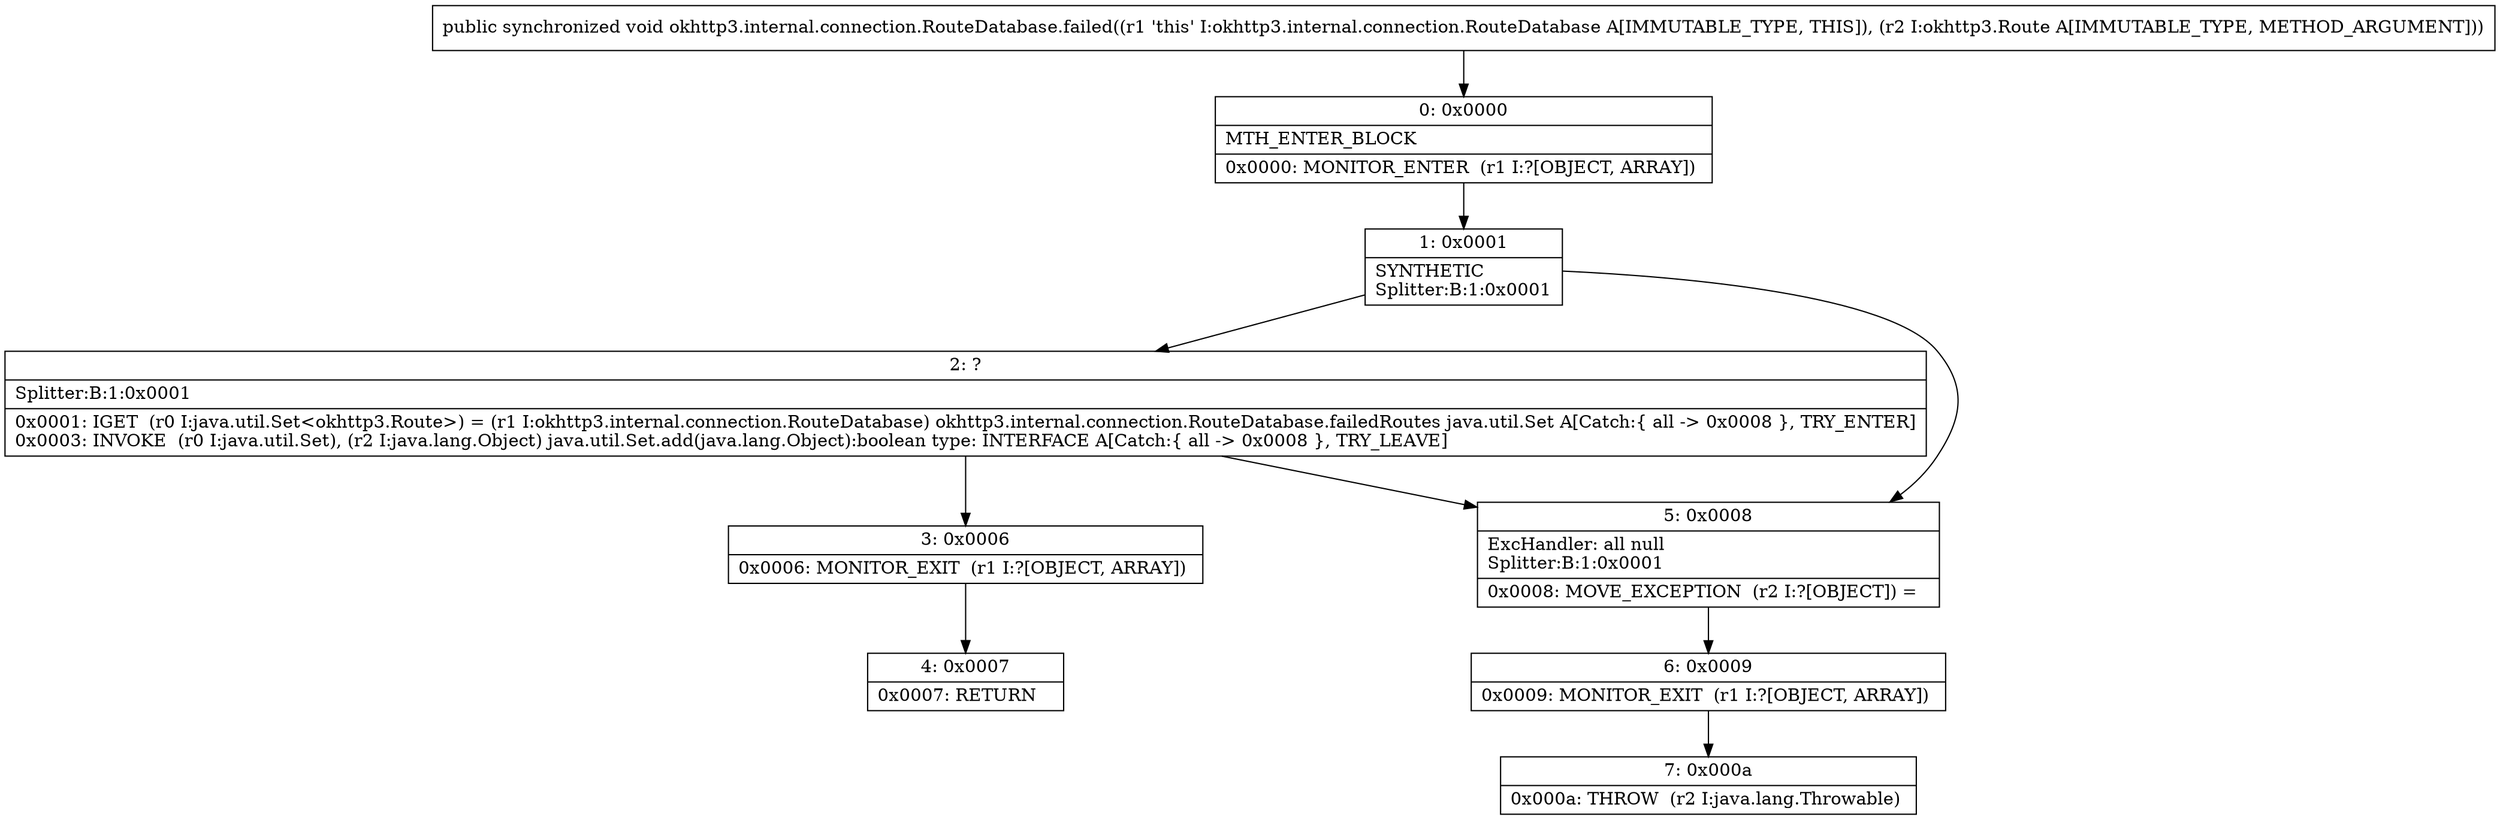 digraph "CFG forokhttp3.internal.connection.RouteDatabase.failed(Lokhttp3\/Route;)V" {
Node_0 [shape=record,label="{0\:\ 0x0000|MTH_ENTER_BLOCK\l|0x0000: MONITOR_ENTER  (r1 I:?[OBJECT, ARRAY]) \l}"];
Node_1 [shape=record,label="{1\:\ 0x0001|SYNTHETIC\lSplitter:B:1:0x0001\l}"];
Node_2 [shape=record,label="{2\:\ ?|Splitter:B:1:0x0001\l|0x0001: IGET  (r0 I:java.util.Set\<okhttp3.Route\>) = (r1 I:okhttp3.internal.connection.RouteDatabase) okhttp3.internal.connection.RouteDatabase.failedRoutes java.util.Set A[Catch:\{ all \-\> 0x0008 \}, TRY_ENTER]\l0x0003: INVOKE  (r0 I:java.util.Set), (r2 I:java.lang.Object) java.util.Set.add(java.lang.Object):boolean type: INTERFACE A[Catch:\{ all \-\> 0x0008 \}, TRY_LEAVE]\l}"];
Node_3 [shape=record,label="{3\:\ 0x0006|0x0006: MONITOR_EXIT  (r1 I:?[OBJECT, ARRAY]) \l}"];
Node_4 [shape=record,label="{4\:\ 0x0007|0x0007: RETURN   \l}"];
Node_5 [shape=record,label="{5\:\ 0x0008|ExcHandler: all null\lSplitter:B:1:0x0001\l|0x0008: MOVE_EXCEPTION  (r2 I:?[OBJECT]) =  \l}"];
Node_6 [shape=record,label="{6\:\ 0x0009|0x0009: MONITOR_EXIT  (r1 I:?[OBJECT, ARRAY]) \l}"];
Node_7 [shape=record,label="{7\:\ 0x000a|0x000a: THROW  (r2 I:java.lang.Throwable) \l}"];
MethodNode[shape=record,label="{public synchronized void okhttp3.internal.connection.RouteDatabase.failed((r1 'this' I:okhttp3.internal.connection.RouteDatabase A[IMMUTABLE_TYPE, THIS]), (r2 I:okhttp3.Route A[IMMUTABLE_TYPE, METHOD_ARGUMENT])) }"];
MethodNode -> Node_0;
Node_0 -> Node_1;
Node_1 -> Node_2;
Node_1 -> Node_5;
Node_2 -> Node_3;
Node_2 -> Node_5;
Node_3 -> Node_4;
Node_5 -> Node_6;
Node_6 -> Node_7;
}

